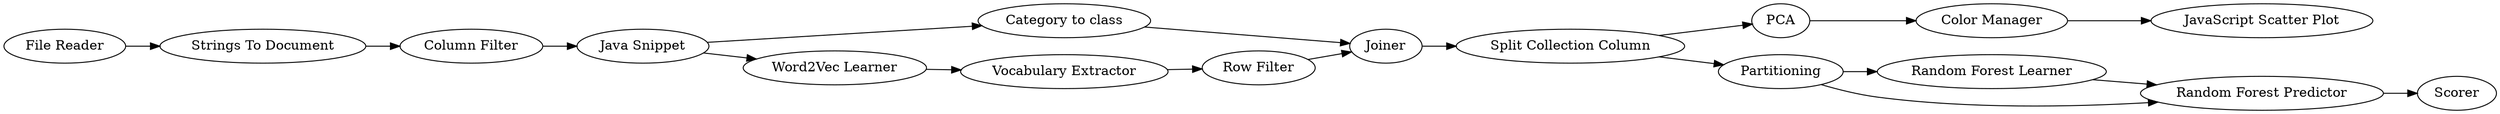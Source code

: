 digraph {
	298 -> 297
	298 -> 277
	294 -> 295
	295 -> 298
	277 -> 305
	6 -> 11
	296 -> 295
	300 -> 299
	305 -> 306
	277 -> 306
	303 -> 304
	5 -> 6
	304 -> 294
	306 -> 280
	11 -> 303
	297 -> 300
	11 -> 296
	289 -> 5
	5 [label="Strings To Document"]
	306 [label="Random Forest Predictor"]
	289 [label="File Reader"]
	294 [label="Row Filter"]
	277 [label=Partitioning]
	299 [label="JavaScript Scatter Plot"]
	296 [label="Category to class"]
	280 [label=Scorer]
	11 [label="Java Snippet"]
	303 [label="Word2Vec Learner"]
	304 [label="Vocabulary Extractor"]
	300 [label="Color Manager"]
	6 [label="Column Filter"]
	305 [label="Random Forest Learner"]
	295 [label=Joiner]
	297 [label=PCA]
	298 [label="Split Collection Column"]
	rankdir=LR
}
